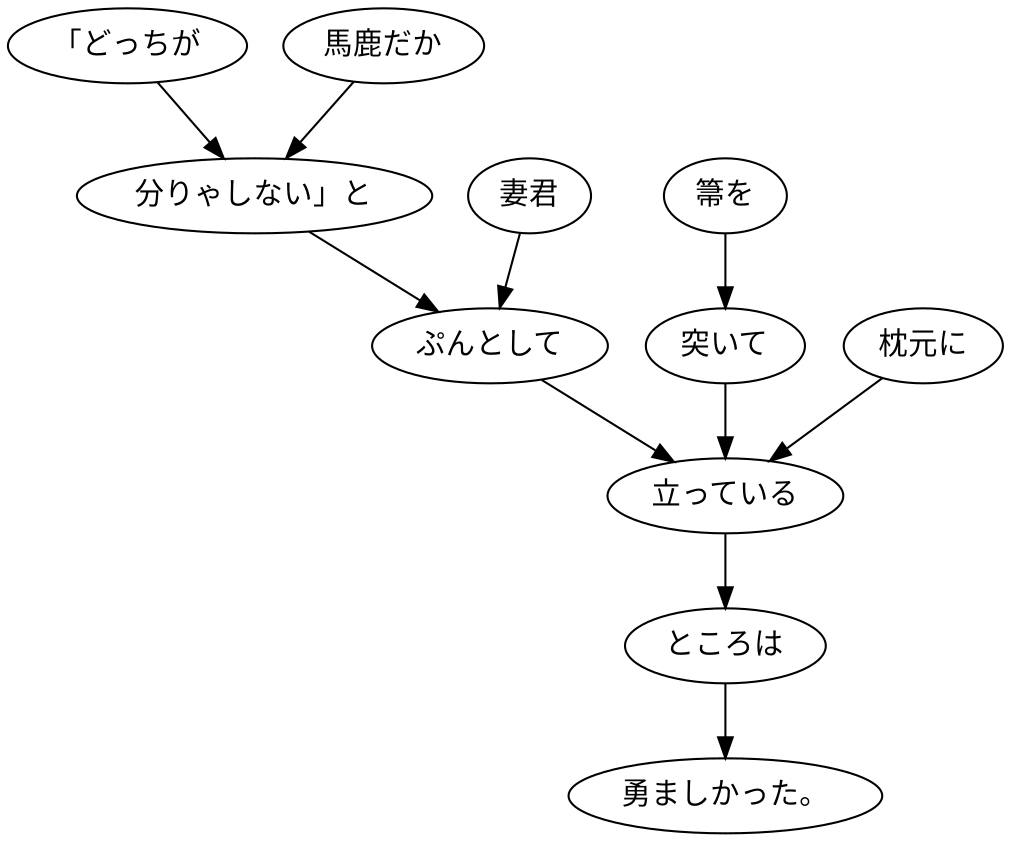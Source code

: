 digraph graph6508 {
	node0 [label="「どっちが"];
	node1 [label="馬鹿だか"];
	node2 [label="分りゃしない」と"];
	node3 [label="妻君"];
	node4 [label="ぷんとして"];
	node5 [label="箒を"];
	node6 [label="突いて"];
	node7 [label="枕元に"];
	node8 [label="立っている"];
	node9 [label="ところは"];
	node10 [label="勇ましかった。"];
	node0 -> node2;
	node1 -> node2;
	node2 -> node4;
	node3 -> node4;
	node4 -> node8;
	node5 -> node6;
	node6 -> node8;
	node7 -> node8;
	node8 -> node9;
	node9 -> node10;
}
